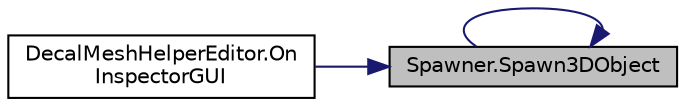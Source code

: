 digraph "Spawner.Spawn3DObject"
{
 // LATEX_PDF_SIZE
  edge [fontname="Helvetica",fontsize="10",labelfontname="Helvetica",labelfontsize="10"];
  node [fontname="Helvetica",fontsize="10",shape=record];
  rankdir="RL";
  Node1 [label="Spawner.Spawn3DObject",height=0.2,width=0.4,color="black", fillcolor="grey75", style="filled", fontcolor="black",tooltip=" "];
  Node1 -> Node2 [dir="back",color="midnightblue",fontsize="10",style="solid",fontname="Helvetica"];
  Node2 [label="DecalMeshHelperEditor.On\lInspectorGUI",height=0.2,width=0.4,color="black", fillcolor="white", style="filled",URL="$class_decal_mesh_helper_editor.html#aaefdb51b7e448947ce35c09373fe1f82",tooltip=" "];
  Node1 -> Node1 [dir="back",color="midnightblue",fontsize="10",style="solid",fontname="Helvetica"];
}

